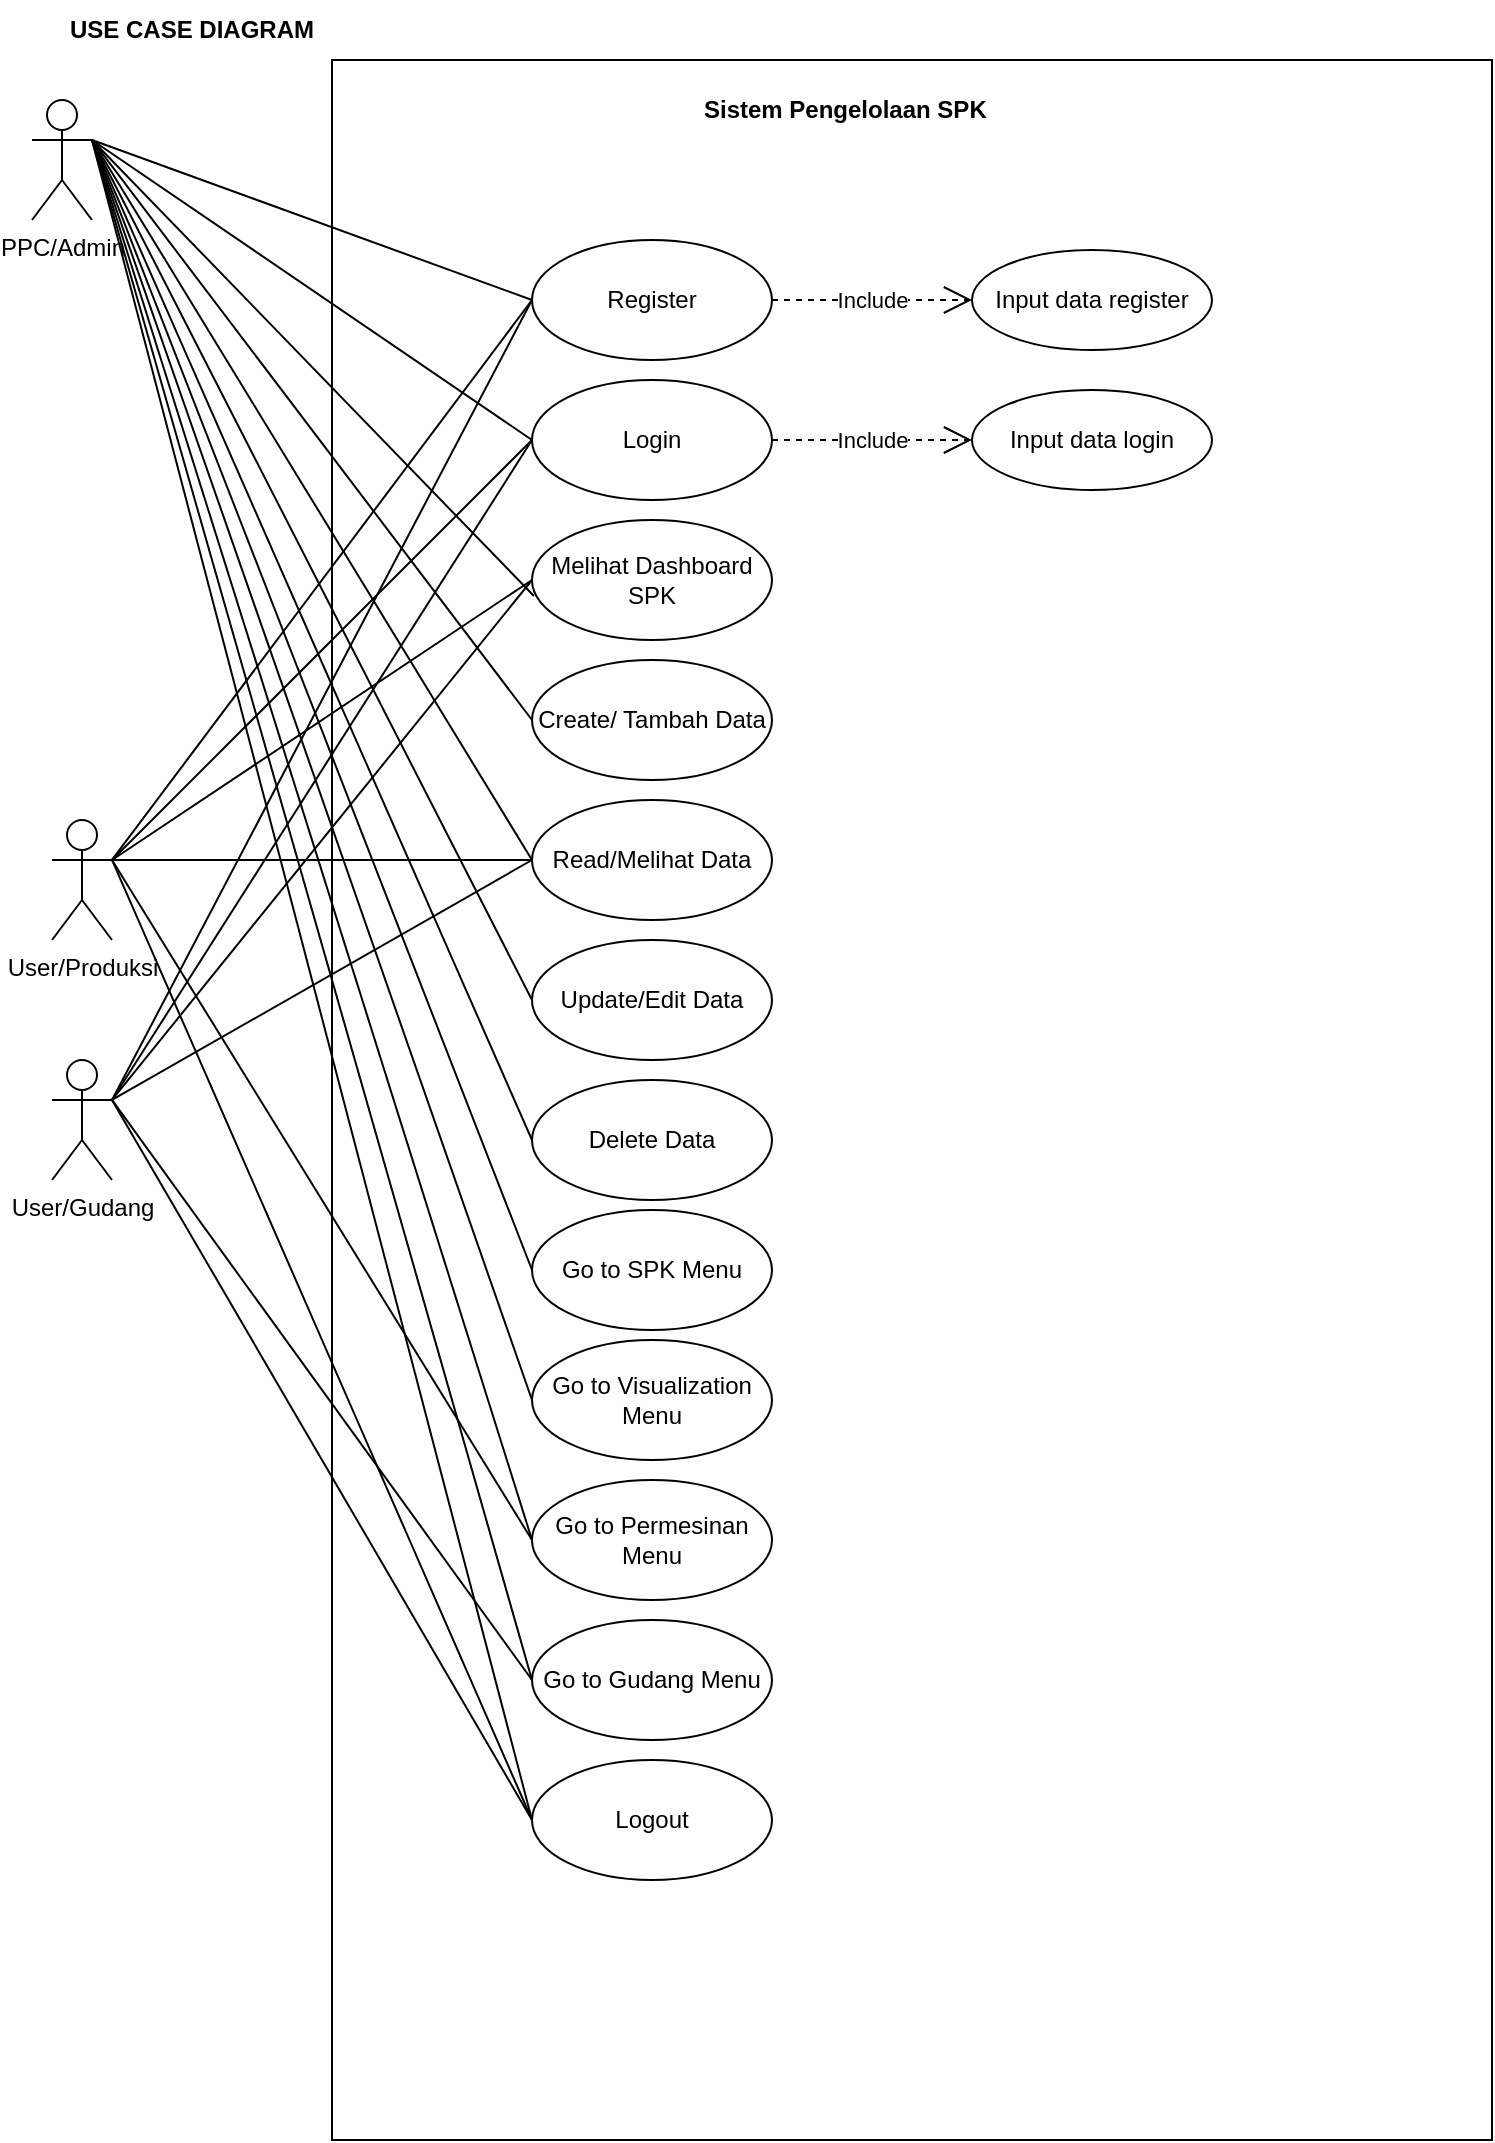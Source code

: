<mxfile version="24.0.5" type="github">
  <diagram name="Page-1" id="Am-4yuEEbxHZaaMcZNw2">
    <mxGraphModel dx="933" dy="390" grid="1" gridSize="10" guides="1" tooltips="1" connect="1" arrows="1" fold="1" page="1" pageScale="1" pageWidth="850" pageHeight="1100" math="0" shadow="0">
      <root>
        <mxCell id="0" />
        <mxCell id="1" parent="0" />
        <mxCell id="0APZrc8GkW91wkG1R6Uz-18" value="" style="rounded=0;whiteSpace=wrap;html=1;" vertex="1" parent="1">
          <mxGeometry x="170" y="40" width="580" height="1040" as="geometry" />
        </mxCell>
        <mxCell id="0APZrc8GkW91wkG1R6Uz-1" value="USE CASE DIAGRAM" style="text;html=1;align=center;verticalAlign=middle;whiteSpace=wrap;rounded=0;fontStyle=1" vertex="1" parent="1">
          <mxGeometry x="30" y="10" width="140" height="30" as="geometry" />
        </mxCell>
        <mxCell id="0APZrc8GkW91wkG1R6Uz-2" value="PPC/Admin" style="shape=umlActor;verticalLabelPosition=bottom;verticalAlign=top;html=1;outlineConnect=0;" vertex="1" parent="1">
          <mxGeometry x="20" y="60" width="30" height="60" as="geometry" />
        </mxCell>
        <mxCell id="0APZrc8GkW91wkG1R6Uz-4" value="&amp;nbsp;Sistem Pengelolaan SPK" style="text;html=1;align=center;verticalAlign=middle;whiteSpace=wrap;rounded=0;fontStyle=1" vertex="1" parent="1">
          <mxGeometry x="335" y="50" width="180" height="30" as="geometry" />
        </mxCell>
        <mxCell id="0APZrc8GkW91wkG1R6Uz-5" value="Login" style="ellipse;whiteSpace=wrap;html=1;" vertex="1" parent="1">
          <mxGeometry x="270" y="200" width="120" height="60" as="geometry" />
        </mxCell>
        <mxCell id="0APZrc8GkW91wkG1R6Uz-6" value="Input data login" style="ellipse;whiteSpace=wrap;html=1;" vertex="1" parent="1">
          <mxGeometry x="490" y="205" width="120" height="50" as="geometry" />
        </mxCell>
        <mxCell id="0APZrc8GkW91wkG1R6Uz-7" value="Register" style="ellipse;whiteSpace=wrap;html=1;" vertex="1" parent="1">
          <mxGeometry x="270" y="130" width="120" height="60" as="geometry" />
        </mxCell>
        <mxCell id="0APZrc8GkW91wkG1R6Uz-8" value="Melihat Dashboard SPK" style="ellipse;whiteSpace=wrap;html=1;" vertex="1" parent="1">
          <mxGeometry x="270" y="270" width="120" height="60" as="geometry" />
        </mxCell>
        <mxCell id="0APZrc8GkW91wkG1R6Uz-9" value="Create/ Tambah Data" style="ellipse;whiteSpace=wrap;html=1;" vertex="1" parent="1">
          <mxGeometry x="270" y="340" width="120" height="60" as="geometry" />
        </mxCell>
        <mxCell id="0APZrc8GkW91wkG1R6Uz-10" value="Logout" style="ellipse;whiteSpace=wrap;html=1;" vertex="1" parent="1">
          <mxGeometry x="270" y="890" width="120" height="60" as="geometry" />
        </mxCell>
        <mxCell id="0APZrc8GkW91wkG1R6Uz-11" value="Read/Melihat Data" style="ellipse;whiteSpace=wrap;html=1;" vertex="1" parent="1">
          <mxGeometry x="270" y="410" width="120" height="60" as="geometry" />
        </mxCell>
        <mxCell id="0APZrc8GkW91wkG1R6Uz-12" value="Update/Edit Data" style="ellipse;whiteSpace=wrap;html=1;" vertex="1" parent="1">
          <mxGeometry x="270" y="480" width="120" height="60" as="geometry" />
        </mxCell>
        <mxCell id="0APZrc8GkW91wkG1R6Uz-13" value="Delete Data" style="ellipse;whiteSpace=wrap;html=1;" vertex="1" parent="1">
          <mxGeometry x="270" y="550" width="120" height="60" as="geometry" />
        </mxCell>
        <mxCell id="0APZrc8GkW91wkG1R6Uz-15" value="Go to SPK Menu" style="ellipse;whiteSpace=wrap;html=1;" vertex="1" parent="1">
          <mxGeometry x="270" y="615" width="120" height="60" as="geometry" />
        </mxCell>
        <mxCell id="0APZrc8GkW91wkG1R6Uz-16" value="Go to Visualization Menu" style="ellipse;whiteSpace=wrap;html=1;" vertex="1" parent="1">
          <mxGeometry x="270" y="680" width="120" height="60" as="geometry" />
        </mxCell>
        <mxCell id="0APZrc8GkW91wkG1R6Uz-19" value="Go to Permesinan Menu" style="ellipse;whiteSpace=wrap;html=1;" vertex="1" parent="1">
          <mxGeometry x="270" y="750" width="120" height="60" as="geometry" />
        </mxCell>
        <mxCell id="0APZrc8GkW91wkG1R6Uz-20" value="Go to Gudang Menu" style="ellipse;whiteSpace=wrap;html=1;" vertex="1" parent="1">
          <mxGeometry x="270" y="820" width="120" height="60" as="geometry" />
        </mxCell>
        <mxCell id="0APZrc8GkW91wkG1R6Uz-21" value="Input data register" style="ellipse;whiteSpace=wrap;html=1;" vertex="1" parent="1">
          <mxGeometry x="490" y="135" width="120" height="50" as="geometry" />
        </mxCell>
        <mxCell id="0APZrc8GkW91wkG1R6Uz-22" value="" style="endArrow=none;html=1;rounded=0;exitX=1;exitY=0.333;exitDx=0;exitDy=0;exitPerimeter=0;entryX=0;entryY=0.5;entryDx=0;entryDy=0;" edge="1" parent="1" source="0APZrc8GkW91wkG1R6Uz-2" target="0APZrc8GkW91wkG1R6Uz-7">
          <mxGeometry width="50" height="50" relative="1" as="geometry">
            <mxPoint x="190" y="205" as="sourcePoint" />
            <mxPoint x="240" y="155" as="targetPoint" />
          </mxGeometry>
        </mxCell>
        <mxCell id="0APZrc8GkW91wkG1R6Uz-23" value="" style="endArrow=none;html=1;rounded=0;exitX=1;exitY=0.333;exitDx=0;exitDy=0;exitPerimeter=0;entryX=0;entryY=0.5;entryDx=0;entryDy=0;" edge="1" parent="1" source="0APZrc8GkW91wkG1R6Uz-2" target="0APZrc8GkW91wkG1R6Uz-5">
          <mxGeometry width="50" height="50" relative="1" as="geometry">
            <mxPoint x="125" y="130" as="sourcePoint" />
            <mxPoint x="280" y="170" as="targetPoint" />
          </mxGeometry>
        </mxCell>
        <mxCell id="0APZrc8GkW91wkG1R6Uz-24" value="" style="endArrow=none;html=1;rounded=0;exitX=1;exitY=0.333;exitDx=0;exitDy=0;exitPerimeter=0;entryX=0.008;entryY=0.633;entryDx=0;entryDy=0;entryPerimeter=0;" edge="1" parent="1" source="0APZrc8GkW91wkG1R6Uz-2" target="0APZrc8GkW91wkG1R6Uz-8">
          <mxGeometry width="50" height="50" relative="1" as="geometry">
            <mxPoint x="125" y="130" as="sourcePoint" />
            <mxPoint x="280" y="240" as="targetPoint" />
          </mxGeometry>
        </mxCell>
        <mxCell id="0APZrc8GkW91wkG1R6Uz-25" value="" style="endArrow=none;html=1;rounded=0;exitX=1;exitY=0.333;exitDx=0;exitDy=0;exitPerimeter=0;entryX=0;entryY=0.5;entryDx=0;entryDy=0;" edge="1" parent="1" source="0APZrc8GkW91wkG1R6Uz-2" target="0APZrc8GkW91wkG1R6Uz-9">
          <mxGeometry width="50" height="50" relative="1" as="geometry">
            <mxPoint x="125" y="130" as="sourcePoint" />
            <mxPoint x="281" y="318" as="targetPoint" />
          </mxGeometry>
        </mxCell>
        <mxCell id="0APZrc8GkW91wkG1R6Uz-26" value="" style="endArrow=none;html=1;rounded=0;exitX=1;exitY=0.333;exitDx=0;exitDy=0;exitPerimeter=0;entryX=0;entryY=0.5;entryDx=0;entryDy=0;" edge="1" parent="1" source="0APZrc8GkW91wkG1R6Uz-2" target="0APZrc8GkW91wkG1R6Uz-11">
          <mxGeometry width="50" height="50" relative="1" as="geometry">
            <mxPoint x="100" y="110" as="sourcePoint" />
            <mxPoint x="280" y="380" as="targetPoint" />
          </mxGeometry>
        </mxCell>
        <mxCell id="0APZrc8GkW91wkG1R6Uz-27" value="" style="endArrow=none;html=1;rounded=0;exitX=1;exitY=0.333;exitDx=0;exitDy=0;exitPerimeter=0;entryX=0;entryY=0.5;entryDx=0;entryDy=0;" edge="1" parent="1" source="0APZrc8GkW91wkG1R6Uz-2" target="0APZrc8GkW91wkG1R6Uz-12">
          <mxGeometry width="50" height="50" relative="1" as="geometry">
            <mxPoint x="60" y="110" as="sourcePoint" />
            <mxPoint x="280" y="450" as="targetPoint" />
          </mxGeometry>
        </mxCell>
        <mxCell id="0APZrc8GkW91wkG1R6Uz-28" value="" style="endArrow=none;html=1;rounded=0;exitX=1;exitY=0.333;exitDx=0;exitDy=0;exitPerimeter=0;entryX=0;entryY=0.5;entryDx=0;entryDy=0;" edge="1" parent="1" source="0APZrc8GkW91wkG1R6Uz-2" target="0APZrc8GkW91wkG1R6Uz-13">
          <mxGeometry width="50" height="50" relative="1" as="geometry">
            <mxPoint x="60" y="110" as="sourcePoint" />
            <mxPoint x="280" y="520" as="targetPoint" />
          </mxGeometry>
        </mxCell>
        <mxCell id="0APZrc8GkW91wkG1R6Uz-29" value="" style="endArrow=none;html=1;rounded=0;exitX=1;exitY=0.333;exitDx=0;exitDy=0;exitPerimeter=0;entryX=0;entryY=0.5;entryDx=0;entryDy=0;" edge="1" parent="1" source="0APZrc8GkW91wkG1R6Uz-2" target="0APZrc8GkW91wkG1R6Uz-15">
          <mxGeometry width="50" height="50" relative="1" as="geometry">
            <mxPoint x="60" y="110" as="sourcePoint" />
            <mxPoint x="280" y="590" as="targetPoint" />
          </mxGeometry>
        </mxCell>
        <mxCell id="0APZrc8GkW91wkG1R6Uz-30" value="" style="endArrow=none;html=1;rounded=0;exitX=1;exitY=0.333;exitDx=0;exitDy=0;exitPerimeter=0;entryX=0;entryY=0.5;entryDx=0;entryDy=0;" edge="1" parent="1" source="0APZrc8GkW91wkG1R6Uz-2" target="0APZrc8GkW91wkG1R6Uz-16">
          <mxGeometry width="50" height="50" relative="1" as="geometry">
            <mxPoint x="60" y="110" as="sourcePoint" />
            <mxPoint x="280" y="655" as="targetPoint" />
          </mxGeometry>
        </mxCell>
        <mxCell id="0APZrc8GkW91wkG1R6Uz-32" value="" style="endArrow=none;html=1;rounded=0;exitX=1;exitY=0.333;exitDx=0;exitDy=0;exitPerimeter=0;entryX=0;entryY=0.5;entryDx=0;entryDy=0;" edge="1" parent="1" source="0APZrc8GkW91wkG1R6Uz-2" target="0APZrc8GkW91wkG1R6Uz-19">
          <mxGeometry width="50" height="50" relative="1" as="geometry">
            <mxPoint x="60" y="110" as="sourcePoint" />
            <mxPoint x="280" y="790" as="targetPoint" />
          </mxGeometry>
        </mxCell>
        <mxCell id="0APZrc8GkW91wkG1R6Uz-33" value="" style="endArrow=none;html=1;rounded=0;exitX=1;exitY=0.333;exitDx=0;exitDy=0;exitPerimeter=0;entryX=0;entryY=0.5;entryDx=0;entryDy=0;" edge="1" parent="1" source="0APZrc8GkW91wkG1R6Uz-2" target="0APZrc8GkW91wkG1R6Uz-20">
          <mxGeometry width="50" height="50" relative="1" as="geometry">
            <mxPoint x="60" y="110" as="sourcePoint" />
            <mxPoint x="280" y="860" as="targetPoint" />
          </mxGeometry>
        </mxCell>
        <mxCell id="0APZrc8GkW91wkG1R6Uz-34" value="" style="endArrow=none;html=1;rounded=0;exitX=1;exitY=0.333;exitDx=0;exitDy=0;exitPerimeter=0;entryX=0;entryY=0.5;entryDx=0;entryDy=0;" edge="1" parent="1" source="0APZrc8GkW91wkG1R6Uz-2" target="0APZrc8GkW91wkG1R6Uz-10">
          <mxGeometry width="50" height="50" relative="1" as="geometry">
            <mxPoint x="50" y="170" as="sourcePoint" />
            <mxPoint x="270" y="980" as="targetPoint" />
          </mxGeometry>
        </mxCell>
        <mxCell id="0APZrc8GkW91wkG1R6Uz-35" value="Include" style="endArrow=open;endSize=12;dashed=1;html=1;rounded=0;exitX=1;exitY=0.5;exitDx=0;exitDy=0;entryX=0;entryY=0.5;entryDx=0;entryDy=0;" edge="1" parent="1" source="0APZrc8GkW91wkG1R6Uz-7" target="0APZrc8GkW91wkG1R6Uz-21">
          <mxGeometry width="160" relative="1" as="geometry">
            <mxPoint x="390" y="159.5" as="sourcePoint" />
            <mxPoint x="550" y="159.5" as="targetPoint" />
          </mxGeometry>
        </mxCell>
        <mxCell id="0APZrc8GkW91wkG1R6Uz-36" value="Include" style="endArrow=open;endSize=12;dashed=1;html=1;rounded=0;exitX=1;exitY=0.5;exitDx=0;exitDy=0;entryX=0;entryY=0.5;entryDx=0;entryDy=0;" edge="1" parent="1" source="0APZrc8GkW91wkG1R6Uz-5" target="0APZrc8GkW91wkG1R6Uz-6">
          <mxGeometry width="160" relative="1" as="geometry">
            <mxPoint x="395" y="229.5" as="sourcePoint" />
            <mxPoint x="495" y="229.5" as="targetPoint" />
          </mxGeometry>
        </mxCell>
        <mxCell id="0APZrc8GkW91wkG1R6Uz-37" value="User/Produksi" style="shape=umlActor;verticalLabelPosition=bottom;verticalAlign=top;html=1;" vertex="1" parent="1">
          <mxGeometry x="30" y="420" width="30" height="60" as="geometry" />
        </mxCell>
        <mxCell id="0APZrc8GkW91wkG1R6Uz-39" value="" style="endArrow=none;html=1;rounded=0;exitX=1;exitY=0.333;exitDx=0;exitDy=0;exitPerimeter=0;entryX=0;entryY=0.5;entryDx=0;entryDy=0;" edge="1" parent="1" source="0APZrc8GkW91wkG1R6Uz-37" target="0APZrc8GkW91wkG1R6Uz-10">
          <mxGeometry width="50" height="50" relative="1" as="geometry">
            <mxPoint x="70" y="390" as="sourcePoint" />
            <mxPoint x="270" y="990" as="targetPoint" />
          </mxGeometry>
        </mxCell>
        <mxCell id="0APZrc8GkW91wkG1R6Uz-40" value="" style="endArrow=none;html=1;rounded=0;exitX=1;exitY=0.333;exitDx=0;exitDy=0;exitPerimeter=0;entryX=0;entryY=0.5;entryDx=0;entryDy=0;" edge="1" parent="1" source="0APZrc8GkW91wkG1R6Uz-37" target="0APZrc8GkW91wkG1R6Uz-19">
          <mxGeometry width="50" height="50" relative="1" as="geometry">
            <mxPoint x="70" y="500" as="sourcePoint" />
            <mxPoint x="280" y="1000" as="targetPoint" />
          </mxGeometry>
        </mxCell>
        <mxCell id="0APZrc8GkW91wkG1R6Uz-41" value="" style="endArrow=none;html=1;rounded=0;exitX=1;exitY=0.333;exitDx=0;exitDy=0;exitPerimeter=0;entryX=0;entryY=0.5;entryDx=0;entryDy=0;" edge="1" parent="1" source="0APZrc8GkW91wkG1R6Uz-37" target="0APZrc8GkW91wkG1R6Uz-11">
          <mxGeometry width="50" height="50" relative="1" as="geometry">
            <mxPoint x="70" y="500" as="sourcePoint" />
            <mxPoint x="140" y="500" as="targetPoint" />
          </mxGeometry>
        </mxCell>
        <mxCell id="0APZrc8GkW91wkG1R6Uz-42" value="" style="endArrow=none;html=1;rounded=0;exitX=1;exitY=0.333;exitDx=0;exitDy=0;exitPerimeter=0;entryX=0;entryY=0.5;entryDx=0;entryDy=0;" edge="1" parent="1" source="0APZrc8GkW91wkG1R6Uz-37" target="0APZrc8GkW91wkG1R6Uz-8">
          <mxGeometry width="50" height="50" relative="1" as="geometry">
            <mxPoint x="70" y="500" as="sourcePoint" />
            <mxPoint x="280" y="450" as="targetPoint" />
          </mxGeometry>
        </mxCell>
        <mxCell id="0APZrc8GkW91wkG1R6Uz-43" value="" style="endArrow=none;html=1;rounded=0;entryX=0;entryY=0.5;entryDx=0;entryDy=0;exitX=1;exitY=0.333;exitDx=0;exitDy=0;exitPerimeter=0;" edge="1" parent="1" source="0APZrc8GkW91wkG1R6Uz-37" target="0APZrc8GkW91wkG1R6Uz-5">
          <mxGeometry width="50" height="50" relative="1" as="geometry">
            <mxPoint x="60" y="490" as="sourcePoint" />
            <mxPoint x="280" y="310" as="targetPoint" />
          </mxGeometry>
        </mxCell>
        <mxCell id="0APZrc8GkW91wkG1R6Uz-44" value="" style="endArrow=none;html=1;rounded=0;entryX=0;entryY=0.5;entryDx=0;entryDy=0;exitX=1;exitY=0.333;exitDx=0;exitDy=0;exitPerimeter=0;" edge="1" parent="1" source="0APZrc8GkW91wkG1R6Uz-37" target="0APZrc8GkW91wkG1R6Uz-7">
          <mxGeometry width="50" height="50" relative="1" as="geometry">
            <mxPoint x="70" y="500" as="sourcePoint" />
            <mxPoint x="280" y="240" as="targetPoint" />
          </mxGeometry>
        </mxCell>
        <mxCell id="0APZrc8GkW91wkG1R6Uz-46" value="User/Gudang" style="shape=umlActor;verticalLabelPosition=bottom;verticalAlign=top;html=1;" vertex="1" parent="1">
          <mxGeometry x="30" y="540" width="30" height="60" as="geometry" />
        </mxCell>
        <mxCell id="0APZrc8GkW91wkG1R6Uz-48" value="" style="endArrow=none;html=1;rounded=0;exitX=1;exitY=0.333;exitDx=0;exitDy=0;exitPerimeter=0;entryX=0;entryY=0.5;entryDx=0;entryDy=0;" edge="1" parent="1" source="0APZrc8GkW91wkG1R6Uz-46" target="0APZrc8GkW91wkG1R6Uz-11">
          <mxGeometry width="50" height="50" relative="1" as="geometry">
            <mxPoint x="70" y="450" as="sourcePoint" />
            <mxPoint x="280" y="450" as="targetPoint" />
          </mxGeometry>
        </mxCell>
        <mxCell id="0APZrc8GkW91wkG1R6Uz-49" value="" style="endArrow=none;html=1;rounded=0;exitX=1;exitY=0.333;exitDx=0;exitDy=0;exitPerimeter=0;entryX=0;entryY=0.5;entryDx=0;entryDy=0;" edge="1" parent="1" source="0APZrc8GkW91wkG1R6Uz-46" target="0APZrc8GkW91wkG1R6Uz-20">
          <mxGeometry width="50" height="50" relative="1" as="geometry">
            <mxPoint x="70" y="570" as="sourcePoint" />
            <mxPoint x="280" y="450" as="targetPoint" />
          </mxGeometry>
        </mxCell>
        <mxCell id="0APZrc8GkW91wkG1R6Uz-50" value="" style="endArrow=none;html=1;rounded=0;exitX=1;exitY=0.333;exitDx=0;exitDy=0;exitPerimeter=0;entryX=0;entryY=0.5;entryDx=0;entryDy=0;" edge="1" parent="1" source="0APZrc8GkW91wkG1R6Uz-46" target="0APZrc8GkW91wkG1R6Uz-10">
          <mxGeometry width="50" height="50" relative="1" as="geometry">
            <mxPoint x="70" y="570" as="sourcePoint" />
            <mxPoint x="280" y="860" as="targetPoint" />
          </mxGeometry>
        </mxCell>
        <mxCell id="0APZrc8GkW91wkG1R6Uz-51" value="" style="endArrow=none;html=1;rounded=0;exitX=1;exitY=0.333;exitDx=0;exitDy=0;exitPerimeter=0;entryX=0;entryY=0.5;entryDx=0;entryDy=0;" edge="1" parent="1" source="0APZrc8GkW91wkG1R6Uz-46" target="0APZrc8GkW91wkG1R6Uz-8">
          <mxGeometry width="50" height="50" relative="1" as="geometry">
            <mxPoint x="70" y="570" as="sourcePoint" />
            <mxPoint x="280" y="450" as="targetPoint" />
          </mxGeometry>
        </mxCell>
        <mxCell id="0APZrc8GkW91wkG1R6Uz-52" value="" style="endArrow=none;html=1;rounded=0;exitX=1;exitY=0.333;exitDx=0;exitDy=0;exitPerimeter=0;entryX=0;entryY=0.5;entryDx=0;entryDy=0;" edge="1" parent="1" source="0APZrc8GkW91wkG1R6Uz-46" target="0APZrc8GkW91wkG1R6Uz-5">
          <mxGeometry width="50" height="50" relative="1" as="geometry">
            <mxPoint x="70" y="570" as="sourcePoint" />
            <mxPoint x="280" y="310" as="targetPoint" />
          </mxGeometry>
        </mxCell>
        <mxCell id="0APZrc8GkW91wkG1R6Uz-53" value="" style="endArrow=none;html=1;rounded=0;exitX=1;exitY=0.333;exitDx=0;exitDy=0;exitPerimeter=0;entryX=0;entryY=0.5;entryDx=0;entryDy=0;" edge="1" parent="1" source="0APZrc8GkW91wkG1R6Uz-46" target="0APZrc8GkW91wkG1R6Uz-7">
          <mxGeometry width="50" height="50" relative="1" as="geometry">
            <mxPoint x="70" y="570" as="sourcePoint" />
            <mxPoint x="280" y="240" as="targetPoint" />
          </mxGeometry>
        </mxCell>
      </root>
    </mxGraphModel>
  </diagram>
</mxfile>
